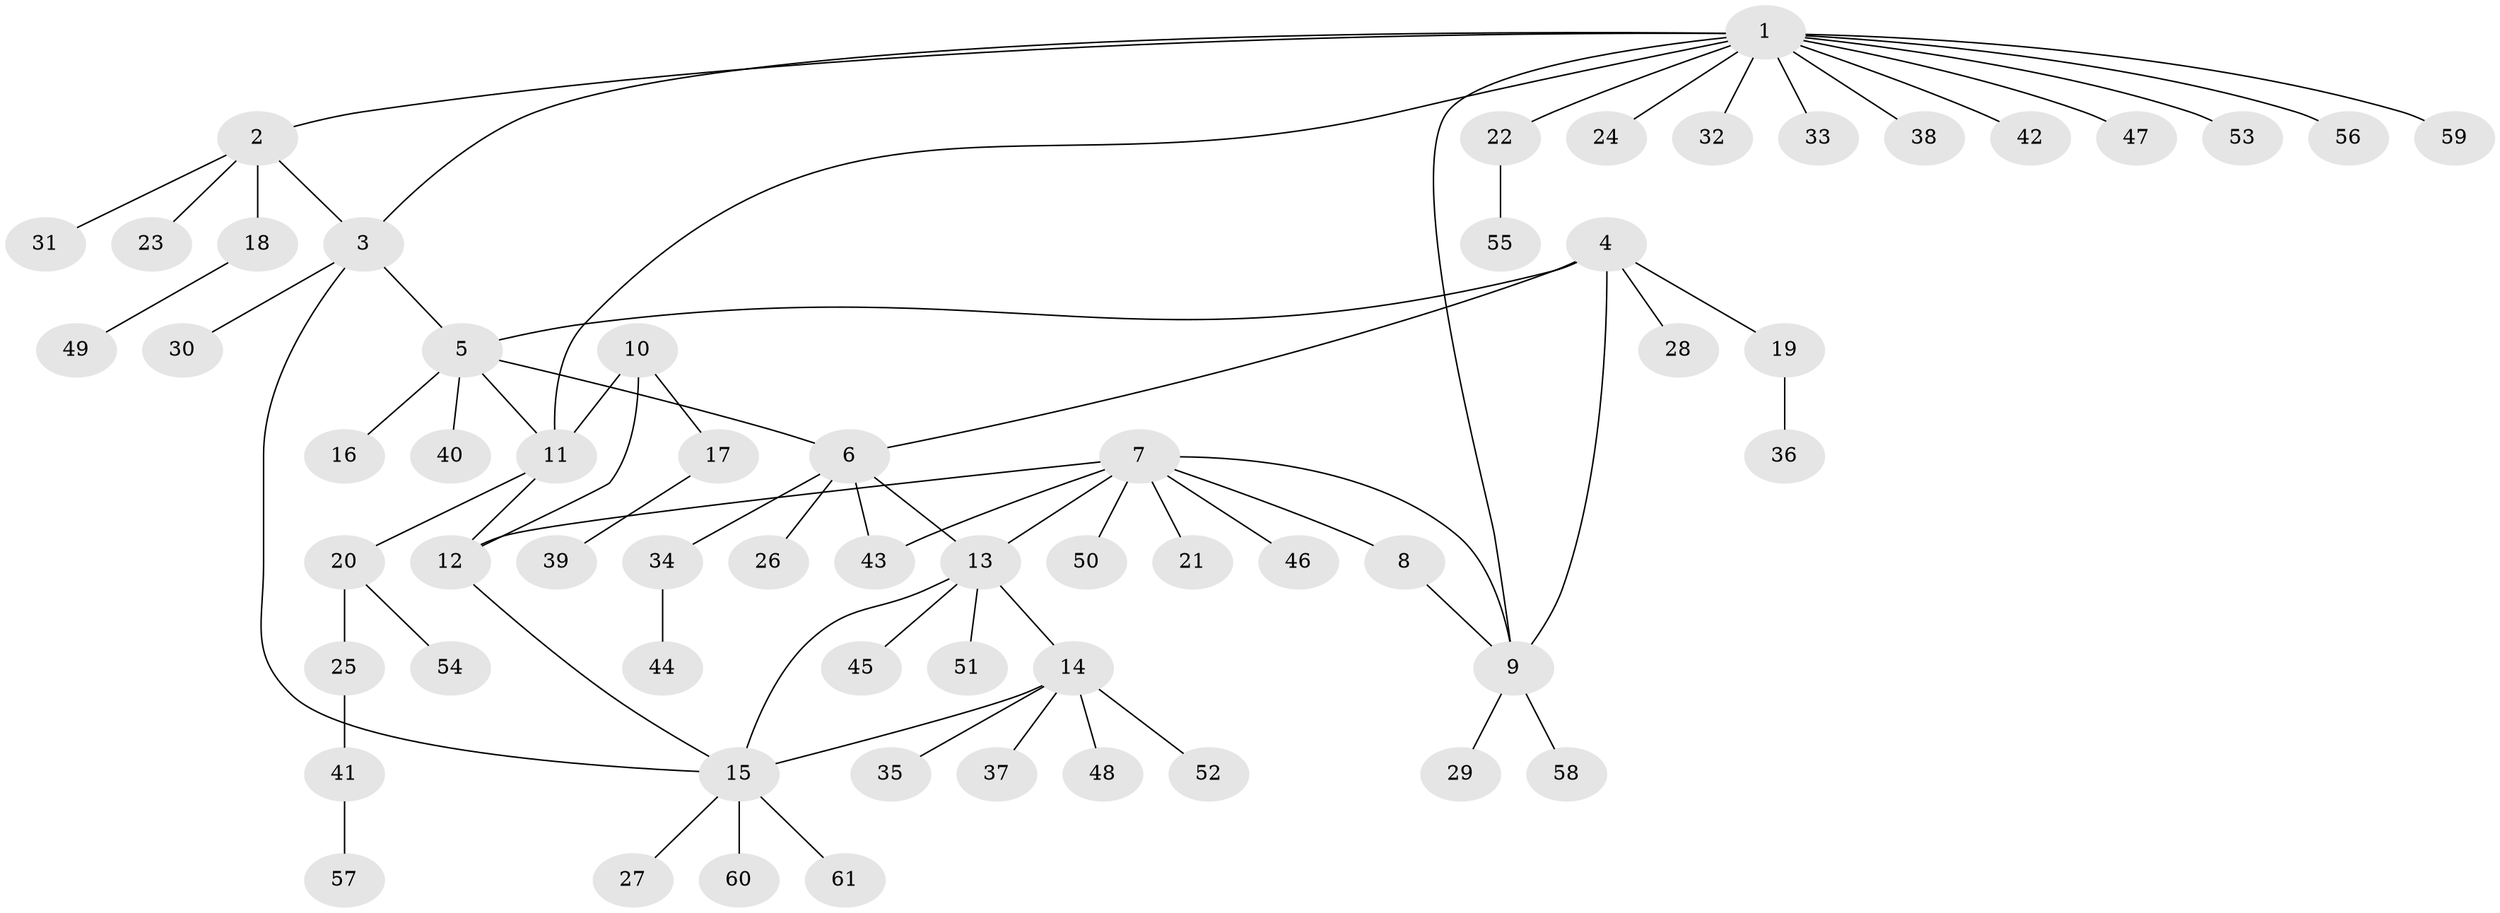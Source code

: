 // Generated by graph-tools (version 1.1) at 2025/50/03/09/25 03:50:40]
// undirected, 61 vertices, 72 edges
graph export_dot {
graph [start="1"]
  node [color=gray90,style=filled];
  1;
  2;
  3;
  4;
  5;
  6;
  7;
  8;
  9;
  10;
  11;
  12;
  13;
  14;
  15;
  16;
  17;
  18;
  19;
  20;
  21;
  22;
  23;
  24;
  25;
  26;
  27;
  28;
  29;
  30;
  31;
  32;
  33;
  34;
  35;
  36;
  37;
  38;
  39;
  40;
  41;
  42;
  43;
  44;
  45;
  46;
  47;
  48;
  49;
  50;
  51;
  52;
  53;
  54;
  55;
  56;
  57;
  58;
  59;
  60;
  61;
  1 -- 2;
  1 -- 3;
  1 -- 9;
  1 -- 11;
  1 -- 22;
  1 -- 24;
  1 -- 32;
  1 -- 33;
  1 -- 38;
  1 -- 42;
  1 -- 47;
  1 -- 53;
  1 -- 56;
  1 -- 59;
  2 -- 3;
  2 -- 18;
  2 -- 23;
  2 -- 31;
  3 -- 5;
  3 -- 15;
  3 -- 30;
  4 -- 5;
  4 -- 6;
  4 -- 9;
  4 -- 19;
  4 -- 28;
  5 -- 6;
  5 -- 11;
  5 -- 16;
  5 -- 40;
  6 -- 13;
  6 -- 26;
  6 -- 34;
  6 -- 43;
  7 -- 8;
  7 -- 9;
  7 -- 12;
  7 -- 13;
  7 -- 21;
  7 -- 43;
  7 -- 46;
  7 -- 50;
  8 -- 9;
  9 -- 29;
  9 -- 58;
  10 -- 11;
  10 -- 12;
  10 -- 17;
  11 -- 12;
  11 -- 20;
  12 -- 15;
  13 -- 14;
  13 -- 15;
  13 -- 45;
  13 -- 51;
  14 -- 15;
  14 -- 35;
  14 -- 37;
  14 -- 48;
  14 -- 52;
  15 -- 27;
  15 -- 60;
  15 -- 61;
  17 -- 39;
  18 -- 49;
  19 -- 36;
  20 -- 25;
  20 -- 54;
  22 -- 55;
  25 -- 41;
  34 -- 44;
  41 -- 57;
}
